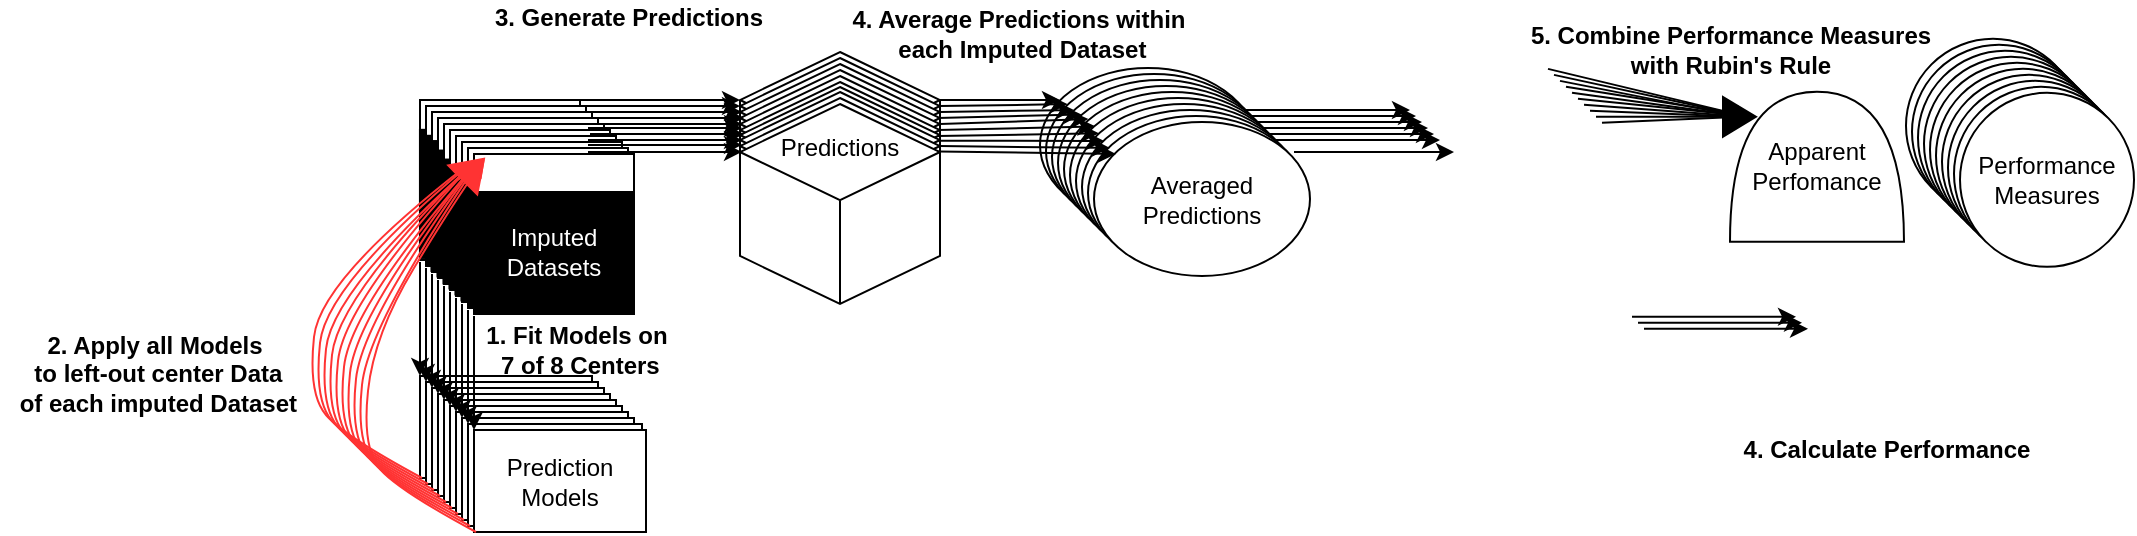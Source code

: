 <mxfile version="15.5.8" type="github">
  <diagram id="qTMZLpoKYqZFFdBukqcE" name="Page-1">
    <mxGraphModel dx="1426" dy="769" grid="1" gridSize="1" guides="1" tooltips="1" connect="1" arrows="1" fold="1" page="1" pageScale="1" pageWidth="827" pageHeight="1169" math="0" shadow="0">
      <root>
        <mxCell id="0" />
        <mxCell id="1" parent="0" />
        <mxCell id="gojqi_-S6UOqzGE8VvXa-165" value="" style="ellipse;whiteSpace=wrap;html=1;" vertex="1" parent="1">
          <mxGeometry x="583" y="95" width="108" height="77" as="geometry" />
        </mxCell>
        <mxCell id="gojqi_-S6UOqzGE8VvXa-166" value="" style="ellipse;whiteSpace=wrap;html=1;" vertex="1" parent="1">
          <mxGeometry x="586" y="98" width="108" height="77" as="geometry" />
        </mxCell>
        <mxCell id="gojqi_-S6UOqzGE8VvXa-167" value="" style="ellipse;whiteSpace=wrap;html=1;" vertex="1" parent="1">
          <mxGeometry x="589" y="101" width="108" height="77" as="geometry" />
        </mxCell>
        <mxCell id="gojqi_-S6UOqzGE8VvXa-168" value="" style="ellipse;whiteSpace=wrap;html=1;" vertex="1" parent="1">
          <mxGeometry x="592" y="104" width="108" height="77" as="geometry" />
        </mxCell>
        <mxCell id="gojqi_-S6UOqzGE8VvXa-169" value="" style="ellipse;whiteSpace=wrap;html=1;" vertex="1" parent="1">
          <mxGeometry x="595" y="107" width="108" height="77" as="geometry" />
        </mxCell>
        <mxCell id="gojqi_-S6UOqzGE8VvXa-170" value="" style="ellipse;whiteSpace=wrap;html=1;" vertex="1" parent="1">
          <mxGeometry x="598" y="110" width="108" height="77" as="geometry" />
        </mxCell>
        <mxCell id="gojqi_-S6UOqzGE8VvXa-171" value="" style="ellipse;whiteSpace=wrap;html=1;" vertex="1" parent="1">
          <mxGeometry x="601" y="113" width="108" height="77" as="geometry" />
        </mxCell>
        <mxCell id="gojqi_-S6UOqzGE8VvXa-172" value="" style="ellipse;whiteSpace=wrap;html=1;" vertex="1" parent="1">
          <mxGeometry x="604" y="116" width="108" height="77" as="geometry" />
        </mxCell>
        <mxCell id="gojqi_-S6UOqzGE8VvXa-173" value="" style="ellipse;whiteSpace=wrap;html=1;" vertex="1" parent="1">
          <mxGeometry x="607" y="119" width="108" height="77" as="geometry" />
        </mxCell>
        <mxCell id="gojqi_-S6UOqzGE8VvXa-176" value="Averaged&lt;br&gt;Predictions" style="ellipse;whiteSpace=wrap;html=1;" vertex="1" parent="1">
          <mxGeometry x="610" y="122" width="108" height="77" as="geometry" />
        </mxCell>
        <mxCell id="gojqi_-S6UOqzGE8VvXa-180" value="" style="endArrow=classic;html=1;rounded=0;" edge="1" parent="1">
          <mxGeometry width="50" height="50" relative="1" as="geometry">
            <mxPoint x="686" y="116" as="sourcePoint" />
            <mxPoint x="768" y="116" as="targetPoint" />
          </mxGeometry>
        </mxCell>
        <mxCell id="gojqi_-S6UOqzGE8VvXa-181" value="" style="endArrow=classic;html=1;rounded=0;" edge="1" parent="1">
          <mxGeometry width="50" height="50" relative="1" as="geometry">
            <mxPoint x="689" y="119" as="sourcePoint" />
            <mxPoint x="771" y="119" as="targetPoint" />
          </mxGeometry>
        </mxCell>
        <mxCell id="gojqi_-S6UOqzGE8VvXa-182" value="" style="endArrow=classic;html=1;rounded=0;" edge="1" parent="1">
          <mxGeometry width="50" height="50" relative="1" as="geometry">
            <mxPoint x="692" y="122" as="sourcePoint" />
            <mxPoint x="774" y="122" as="targetPoint" />
          </mxGeometry>
        </mxCell>
        <mxCell id="gojqi_-S6UOqzGE8VvXa-183" value="" style="endArrow=classic;html=1;rounded=0;" edge="1" parent="1">
          <mxGeometry width="50" height="50" relative="1" as="geometry">
            <mxPoint x="695" y="125" as="sourcePoint" />
            <mxPoint x="777" y="125" as="targetPoint" />
          </mxGeometry>
        </mxCell>
        <mxCell id="gojqi_-S6UOqzGE8VvXa-184" value="" style="endArrow=classic;html=1;rounded=0;" edge="1" parent="1">
          <mxGeometry width="50" height="50" relative="1" as="geometry">
            <mxPoint x="698" y="128" as="sourcePoint" />
            <mxPoint x="780" y="128" as="targetPoint" />
          </mxGeometry>
        </mxCell>
        <mxCell id="gojqi_-S6UOqzGE8VvXa-185" value="" style="endArrow=classic;html=1;rounded=0;" edge="1" parent="1">
          <mxGeometry width="50" height="50" relative="1" as="geometry">
            <mxPoint x="701" y="131" as="sourcePoint" />
            <mxPoint x="783" y="131" as="targetPoint" />
          </mxGeometry>
        </mxCell>
        <mxCell id="gojqi_-S6UOqzGE8VvXa-186" value="" style="endArrow=classic;html=1;rounded=0;" edge="1" parent="1">
          <mxGeometry width="50" height="50" relative="1" as="geometry">
            <mxPoint x="710" y="137" as="sourcePoint" />
            <mxPoint x="790" y="137" as="targetPoint" />
          </mxGeometry>
        </mxCell>
        <mxCell id="gojqi_-S6UOqzGE8VvXa-133" value="" style="whiteSpace=wrap;html=1;shape=mxgraph.basic.isocube;isoAngle=15;fontColor=#FFFFFF;strokeColor=#000000;fillColor=default;" vertex="1" parent="1">
          <mxGeometry x="433" y="87" width="100" height="100" as="geometry" />
        </mxCell>
        <mxCell id="gojqi_-S6UOqzGE8VvXa-142" value="" style="whiteSpace=wrap;html=1;shape=mxgraph.basic.isocube;isoAngle=15;fontColor=#FFFFFF;strokeColor=#000000;fillColor=default;" vertex="1" parent="1">
          <mxGeometry x="433" y="90" width="100" height="100" as="geometry" />
        </mxCell>
        <mxCell id="gojqi_-S6UOqzGE8VvXa-144" value="" style="whiteSpace=wrap;html=1;shape=mxgraph.basic.isocube;isoAngle=15;fontColor=#FFFFFF;strokeColor=#000000;fillColor=default;" vertex="1" parent="1">
          <mxGeometry x="433" y="93" width="100" height="100" as="geometry" />
        </mxCell>
        <mxCell id="gojqi_-S6UOqzGE8VvXa-145" value="" style="whiteSpace=wrap;html=1;shape=mxgraph.basic.isocube;isoAngle=15;fontColor=#FFFFFF;strokeColor=#000000;fillColor=default;" vertex="1" parent="1">
          <mxGeometry x="433" y="96" width="100" height="100" as="geometry" />
        </mxCell>
        <mxCell id="gojqi_-S6UOqzGE8VvXa-146" value="" style="whiteSpace=wrap;html=1;shape=mxgraph.basic.isocube;isoAngle=15;fontColor=#FFFFFF;strokeColor=#000000;fillColor=default;" vertex="1" parent="1">
          <mxGeometry x="433" y="99" width="100" height="100" as="geometry" />
        </mxCell>
        <mxCell id="gojqi_-S6UOqzGE8VvXa-147" value="" style="whiteSpace=wrap;html=1;shape=mxgraph.basic.isocube;isoAngle=15;fontColor=#FFFFFF;strokeColor=#000000;fillColor=default;" vertex="1" parent="1">
          <mxGeometry x="433" y="102" width="100" height="100" as="geometry" />
        </mxCell>
        <mxCell id="gojqi_-S6UOqzGE8VvXa-148" value="" style="whiteSpace=wrap;html=1;shape=mxgraph.basic.isocube;isoAngle=15;fontColor=#FFFFFF;strokeColor=#000000;fillColor=default;" vertex="1" parent="1">
          <mxGeometry x="433" y="104.5" width="100" height="100" as="geometry" />
        </mxCell>
        <mxCell id="gojqi_-S6UOqzGE8VvXa-149" value="" style="whiteSpace=wrap;html=1;shape=mxgraph.basic.isocube;isoAngle=15;fontColor=#FFFFFF;strokeColor=#000000;fillColor=default;" vertex="1" parent="1">
          <mxGeometry x="433" y="107" width="100" height="100" as="geometry" />
        </mxCell>
        <mxCell id="gojqi_-S6UOqzGE8VvXa-150" value="" style="whiteSpace=wrap;html=1;shape=mxgraph.basic.isocube;isoAngle=15;fontColor=#FFFFFF;strokeColor=#000000;fillColor=default;" vertex="1" parent="1">
          <mxGeometry x="433" y="110" width="100" height="100" as="geometry" />
        </mxCell>
        <mxCell id="gojqi_-S6UOqzGE8VvXa-151" value="&lt;font color=&quot;#000000&quot;&gt;Predictions&lt;br&gt;&lt;br&gt;&lt;br&gt;&lt;br&gt;&lt;br&gt;&lt;/font&gt;" style="whiteSpace=wrap;html=1;shape=mxgraph.basic.isocube;isoAngle=15;fontColor=#FFFFFF;strokeColor=#000000;fillColor=default;" vertex="1" parent="1">
          <mxGeometry x="433" y="113" width="100" height="100" as="geometry" />
        </mxCell>
        <mxCell id="gojqi_-S6UOqzGE8VvXa-1" value="" style="ellipse;whiteSpace=wrap;html=1;aspect=fixed;" vertex="1" parent="1">
          <mxGeometry x="1016" y="80.43" width="87" height="87" as="geometry" />
        </mxCell>
        <mxCell id="gojqi_-S6UOqzGE8VvXa-2" value="" style="ellipse;whiteSpace=wrap;html=1;aspect=fixed;" vertex="1" parent="1">
          <mxGeometry x="1019" y="83.43" width="87" height="87" as="geometry" />
        </mxCell>
        <mxCell id="gojqi_-S6UOqzGE8VvXa-3" value="" style="ellipse;whiteSpace=wrap;html=1;aspect=fixed;" vertex="1" parent="1">
          <mxGeometry x="1022" y="86.43" width="87" height="87" as="geometry" />
        </mxCell>
        <mxCell id="gojqi_-S6UOqzGE8VvXa-4" value="" style="ellipse;whiteSpace=wrap;html=1;aspect=fixed;" vertex="1" parent="1">
          <mxGeometry x="1025" y="89.43" width="87" height="87" as="geometry" />
        </mxCell>
        <mxCell id="gojqi_-S6UOqzGE8VvXa-5" value="" style="ellipse;whiteSpace=wrap;html=1;aspect=fixed;" vertex="1" parent="1">
          <mxGeometry x="1028" y="92.43" width="87" height="87" as="geometry" />
        </mxCell>
        <mxCell id="gojqi_-S6UOqzGE8VvXa-6" value="" style="ellipse;whiteSpace=wrap;html=1;aspect=fixed;" vertex="1" parent="1">
          <mxGeometry x="1031" y="95.43" width="87" height="87" as="geometry" />
        </mxCell>
        <mxCell id="gojqi_-S6UOqzGE8VvXa-7" value="" style="ellipse;whiteSpace=wrap;html=1;aspect=fixed;" vertex="1" parent="1">
          <mxGeometry x="1034" y="98.43" width="87" height="87" as="geometry" />
        </mxCell>
        <mxCell id="gojqi_-S6UOqzGE8VvXa-8" value="" style="ellipse;whiteSpace=wrap;html=1;aspect=fixed;" vertex="1" parent="1">
          <mxGeometry x="1037" y="101.43" width="87" height="87" as="geometry" />
        </mxCell>
        <mxCell id="gojqi_-S6UOqzGE8VvXa-9" value="" style="ellipse;whiteSpace=wrap;html=1;aspect=fixed;" vertex="1" parent="1">
          <mxGeometry x="1040" y="104.43" width="87" height="87" as="geometry" />
        </mxCell>
        <mxCell id="gojqi_-S6UOqzGE8VvXa-10" value="Performance&lt;br&gt;Measures" style="ellipse;whiteSpace=wrap;html=1;aspect=fixed;" vertex="1" parent="1">
          <mxGeometry x="1043" y="107.43" width="87" height="87" as="geometry" />
        </mxCell>
        <mxCell id="gojqi_-S6UOqzGE8VvXa-11" value="Imputed&amp;nbsp;&lt;br&gt;Datasets" style="whiteSpace=wrap;html=1;aspect=fixed;" vertex="1" parent="1">
          <mxGeometry x="273" y="111" width="80" height="80" as="geometry" />
        </mxCell>
        <mxCell id="gojqi_-S6UOqzGE8VvXa-13" value="" style="rounded=0;whiteSpace=wrap;html=1;" vertex="1" parent="1">
          <mxGeometry x="273" y="249" width="86" height="51" as="geometry" />
        </mxCell>
        <mxCell id="gojqi_-S6UOqzGE8VvXa-14" value="" style="rounded=0;whiteSpace=wrap;html=1;" vertex="1" parent="1">
          <mxGeometry x="276" y="252" width="86" height="51" as="geometry" />
        </mxCell>
        <mxCell id="gojqi_-S6UOqzGE8VvXa-15" value="" style="rounded=0;whiteSpace=wrap;html=1;" vertex="1" parent="1">
          <mxGeometry x="279" y="255" width="86" height="51" as="geometry" />
        </mxCell>
        <mxCell id="gojqi_-S6UOqzGE8VvXa-16" value="" style="rounded=0;whiteSpace=wrap;html=1;" vertex="1" parent="1">
          <mxGeometry x="282" y="258" width="86" height="51" as="geometry" />
        </mxCell>
        <mxCell id="gojqi_-S6UOqzGE8VvXa-17" value="" style="rounded=0;whiteSpace=wrap;html=1;" vertex="1" parent="1">
          <mxGeometry x="285" y="261" width="86" height="51" as="geometry" />
        </mxCell>
        <mxCell id="gojqi_-S6UOqzGE8VvXa-18" value="" style="rounded=0;whiteSpace=wrap;html=1;" vertex="1" parent="1">
          <mxGeometry x="288" y="264" width="86" height="51" as="geometry" />
        </mxCell>
        <mxCell id="gojqi_-S6UOqzGE8VvXa-19" value="" style="rounded=0;whiteSpace=wrap;html=1;" vertex="1" parent="1">
          <mxGeometry x="291" y="267" width="86" height="51" as="geometry" />
        </mxCell>
        <mxCell id="gojqi_-S6UOqzGE8VvXa-20" value="" style="rounded=0;whiteSpace=wrap;html=1;" vertex="1" parent="1">
          <mxGeometry x="294" y="270" width="86" height="51" as="geometry" />
        </mxCell>
        <mxCell id="gojqi_-S6UOqzGE8VvXa-21" value="" style="rounded=0;whiteSpace=wrap;html=1;" vertex="1" parent="1">
          <mxGeometry x="297" y="273" width="87" height="51" as="geometry" />
        </mxCell>
        <mxCell id="gojqi_-S6UOqzGE8VvXa-22" value="Prediction Models" style="rounded=0;whiteSpace=wrap;html=1;" vertex="1" parent="1">
          <mxGeometry x="300" y="276" width="86" height="51" as="geometry" />
        </mxCell>
        <mxCell id="gojqi_-S6UOqzGE8VvXa-23" value="Imputed&amp;nbsp;&lt;br&gt;Datasets" style="whiteSpace=wrap;html=1;aspect=fixed;" vertex="1" parent="1">
          <mxGeometry x="276" y="114" width="80" height="80" as="geometry" />
        </mxCell>
        <mxCell id="gojqi_-S6UOqzGE8VvXa-24" value="Imputed&amp;nbsp;&lt;br&gt;Datasets" style="whiteSpace=wrap;html=1;aspect=fixed;" vertex="1" parent="1">
          <mxGeometry x="279" y="117" width="80" height="80" as="geometry" />
        </mxCell>
        <mxCell id="gojqi_-S6UOqzGE8VvXa-25" value="Imputed&amp;nbsp;&lt;br&gt;Datasets" style="whiteSpace=wrap;html=1;aspect=fixed;" vertex="1" parent="1">
          <mxGeometry x="282" y="120" width="80" height="80" as="geometry" />
        </mxCell>
        <mxCell id="gojqi_-S6UOqzGE8VvXa-26" value="Imputed&amp;nbsp;&lt;br&gt;Datasets" style="whiteSpace=wrap;html=1;aspect=fixed;" vertex="1" parent="1">
          <mxGeometry x="285" y="123" width="80" height="80" as="geometry" />
        </mxCell>
        <mxCell id="gojqi_-S6UOqzGE8VvXa-27" value="Imputed&amp;nbsp;&lt;br&gt;Datasets" style="whiteSpace=wrap;html=1;aspect=fixed;" vertex="1" parent="1">
          <mxGeometry x="288" y="126" width="80" height="80" as="geometry" />
        </mxCell>
        <mxCell id="gojqi_-S6UOqzGE8VvXa-28" value="Imputed&amp;nbsp;&lt;br&gt;Datasets" style="whiteSpace=wrap;html=1;aspect=fixed;" vertex="1" parent="1">
          <mxGeometry x="291" y="129" width="80" height="80" as="geometry" />
        </mxCell>
        <mxCell id="gojqi_-S6UOqzGE8VvXa-29" value="Imputed&amp;nbsp;&lt;br&gt;Datasets" style="whiteSpace=wrap;html=1;aspect=fixed;" vertex="1" parent="1">
          <mxGeometry x="294" y="132" width="80" height="80" as="geometry" />
        </mxCell>
        <mxCell id="gojqi_-S6UOqzGE8VvXa-30" value="Imputed&amp;nbsp;&lt;br&gt;Datasets" style="whiteSpace=wrap;html=1;aspect=fixed;" vertex="1" parent="1">
          <mxGeometry x="297" y="135" width="80" height="80" as="geometry" />
        </mxCell>
        <mxCell id="gojqi_-S6UOqzGE8VvXa-31" value="&lt;font color=&quot;#ffffff&quot;&gt;Imputed&amp;nbsp;&lt;br&gt;Datasets&lt;/font&gt;" style="whiteSpace=wrap;html=1;aspect=fixed;" vertex="1" parent="1">
          <mxGeometry x="300" y="138" width="80" height="80" as="geometry" />
        </mxCell>
        <mxCell id="gojqi_-S6UOqzGE8VvXa-49" value="" style="endArrow=classic;html=1;rounded=0;entryX=0;entryY=0;entryDx=0;entryDy=0;" edge="1" parent="1">
          <mxGeometry width="50" height="50" relative="1" as="geometry">
            <mxPoint x="297" y="216" as="sourcePoint" />
            <mxPoint x="297" y="273" as="targetPoint" />
            <Array as="points" />
          </mxGeometry>
        </mxCell>
        <mxCell id="gojqi_-S6UOqzGE8VvXa-50" value="" style="endArrow=classic;html=1;rounded=0;entryX=0;entryY=0;entryDx=0;entryDy=0;" edge="1" parent="1">
          <mxGeometry width="50" height="50" relative="1" as="geometry">
            <mxPoint x="300" y="219" as="sourcePoint" />
            <mxPoint x="300" y="276" as="targetPoint" />
            <Array as="points" />
          </mxGeometry>
        </mxCell>
        <mxCell id="gojqi_-S6UOqzGE8VvXa-51" value="2. Apply all Models&lt;br&gt;&amp;nbsp;to left-out center Data&lt;br&gt;&amp;nbsp;of each imputed Dataset" style="text;html=1;align=center;verticalAlign=middle;resizable=0;points=[];autosize=1;strokeColor=none;fillColor=none;fontStyle=1" vertex="1" parent="1">
          <mxGeometry x="63" y="224" width="153" height="47" as="geometry" />
        </mxCell>
        <mxCell id="gojqi_-S6UOqzGE8VvXa-53" value="1. Fit Models on&lt;br&gt;&amp;nbsp;7 of 8 Centers" style="text;html=1;align=center;verticalAlign=middle;resizable=0;points=[];autosize=1;strokeColor=none;fillColor=none;fontStyle=1" vertex="1" parent="1">
          <mxGeometry x="300" y="219" width="102" height="33" as="geometry" />
        </mxCell>
        <mxCell id="gojqi_-S6UOqzGE8VvXa-54" value="3. Generate Predictions" style="text;html=1;align=center;verticalAlign=middle;resizable=0;points=[];autosize=1;strokeColor=none;fillColor=none;fontStyle=1" vertex="1" parent="1">
          <mxGeometry x="305" y="61" width="144" height="18" as="geometry" />
        </mxCell>
        <mxCell id="gojqi_-S6UOqzGE8VvXa-74" value="" style="endArrow=classic;html=1;rounded=0;" edge="1" parent="1">
          <mxGeometry width="50" height="50" relative="1" as="geometry">
            <mxPoint x="533" y="111" as="sourcePoint" />
            <mxPoint x="593" y="111" as="targetPoint" />
          </mxGeometry>
        </mxCell>
        <mxCell id="gojqi_-S6UOqzGE8VvXa-75" value="" style="endArrow=classic;html=1;rounded=0;entryX=0.101;entryY=0.196;entryDx=0;entryDy=0;entryPerimeter=0;" edge="1" parent="1" target="gojqi_-S6UOqzGE8VvXa-166">
          <mxGeometry width="50" height="50" relative="1" as="geometry">
            <mxPoint x="533" y="114" as="sourcePoint" />
            <mxPoint x="596" y="113" as="targetPoint" />
          </mxGeometry>
        </mxCell>
        <mxCell id="gojqi_-S6UOqzGE8VvXa-76" value="" style="endArrow=classic;html=1;rounded=0;exitX=0;exitY=0;exitDx=100;exitDy=24.008;exitPerimeter=0;" edge="1" parent="1" source="gojqi_-S6UOqzGE8VvXa-144">
          <mxGeometry width="50" height="50" relative="1" as="geometry">
            <mxPoint x="533" y="116" as="sourcePoint" />
            <mxPoint x="600" y="116" as="targetPoint" />
          </mxGeometry>
        </mxCell>
        <mxCell id="gojqi_-S6UOqzGE8VvXa-77" value="" style="endArrow=classic;html=1;rounded=0;entryX=0.109;entryY=0.185;entryDx=0;entryDy=0;entryPerimeter=0;" edge="1" parent="1" target="gojqi_-S6UOqzGE8VvXa-168">
          <mxGeometry width="50" height="50" relative="1" as="geometry">
            <mxPoint x="532" y="120" as="sourcePoint" />
            <mxPoint x="614" y="120" as="targetPoint" />
          </mxGeometry>
        </mxCell>
        <mxCell id="gojqi_-S6UOqzGE8VvXa-78" value="" style="endArrow=classic;html=1;rounded=0;entryX=0.113;entryY=0.176;entryDx=0;entryDy=0;entryPerimeter=0;" edge="1" parent="1" target="gojqi_-S6UOqzGE8VvXa-169">
          <mxGeometry width="50" height="50" relative="1" as="geometry">
            <mxPoint x="533" y="123" as="sourcePoint" />
            <mxPoint x="615" y="123" as="targetPoint" />
          </mxGeometry>
        </mxCell>
        <mxCell id="gojqi_-S6UOqzGE8VvXa-79" value="" style="endArrow=classic;html=1;rounded=0;entryX=0.117;entryY=0.184;entryDx=0;entryDy=0;entryPerimeter=0;" edge="1" parent="1" target="gojqi_-S6UOqzGE8VvXa-170">
          <mxGeometry width="50" height="50" relative="1" as="geometry">
            <mxPoint x="532" y="126" as="sourcePoint" />
            <mxPoint x="614" y="126" as="targetPoint" />
          </mxGeometry>
        </mxCell>
        <mxCell id="gojqi_-S6UOqzGE8VvXa-80" value="" style="endArrow=classic;html=1;rounded=0;entryX=0.106;entryY=0.19;entryDx=0;entryDy=0;entryPerimeter=0;" edge="1" parent="1" target="gojqi_-S6UOqzGE8VvXa-171">
          <mxGeometry width="50" height="50" relative="1" as="geometry">
            <mxPoint x="532" y="129" as="sourcePoint" />
            <mxPoint x="614" y="129" as="targetPoint" />
          </mxGeometry>
        </mxCell>
        <mxCell id="gojqi_-S6UOqzGE8VvXa-81" value="" style="endArrow=classic;html=1;rounded=0;exitX=0.992;exitY=0.244;exitDx=0;exitDy=0;exitPerimeter=0;entryX=0.103;entryY=0.201;entryDx=0;entryDy=0;entryPerimeter=0;" edge="1" parent="1" source="gojqi_-S6UOqzGE8VvXa-149" target="gojqi_-S6UOqzGE8VvXa-172">
          <mxGeometry width="50" height="50" relative="1" as="geometry">
            <mxPoint x="535" y="132" as="sourcePoint" />
            <mxPoint x="617" y="132" as="targetPoint" />
          </mxGeometry>
        </mxCell>
        <mxCell id="gojqi_-S6UOqzGE8VvXa-82" value="" style="endArrow=classic;html=1;rounded=0;exitX=0;exitY=0;exitDx=100;exitDy=24.008;exitPerimeter=0;" edge="1" parent="1" source="gojqi_-S6UOqzGE8VvXa-150" target="gojqi_-S6UOqzGE8VvXa-173">
          <mxGeometry width="50" height="50" relative="1" as="geometry">
            <mxPoint x="538" y="135" as="sourcePoint" />
            <mxPoint x="620" y="135" as="targetPoint" />
            <Array as="points">
              <mxPoint x="618" y="135" />
            </Array>
          </mxGeometry>
        </mxCell>
        <mxCell id="gojqi_-S6UOqzGE8VvXa-83" value="" style="endArrow=classic;html=1;rounded=0;exitX=0.993;exitY=0.237;exitDx=0;exitDy=0;exitPerimeter=0;" edge="1" parent="1" source="gojqi_-S6UOqzGE8VvXa-151">
          <mxGeometry width="50" height="50" relative="1" as="geometry">
            <mxPoint x="541" y="138" as="sourcePoint" />
            <mxPoint x="621" y="138" as="targetPoint" />
          </mxGeometry>
        </mxCell>
        <mxCell id="gojqi_-S6UOqzGE8VvXa-84" value="4. Average Predictions within&lt;br&gt;&amp;nbsp;each Imputed Dataset" style="text;html=1;align=center;verticalAlign=middle;resizable=0;points=[];autosize=1;strokeColor=none;fillColor=none;fontStyle=1" vertex="1" parent="1">
          <mxGeometry x="483" y="61" width="178" height="33" as="geometry" />
        </mxCell>
        <mxCell id="gojqi_-S6UOqzGE8VvXa-85" value="" style="endArrow=classic;html=1;rounded=0;" edge="1" parent="1">
          <mxGeometry width="50" height="50" relative="1" as="geometry">
            <mxPoint x="837" y="95.43" as="sourcePoint" />
            <mxPoint x="937" y="119.43" as="targetPoint" />
          </mxGeometry>
        </mxCell>
        <mxCell id="gojqi_-S6UOqzGE8VvXa-86" value="" style="endArrow=classic;html=1;rounded=0;" edge="1" parent="1">
          <mxGeometry width="50" height="50" relative="1" as="geometry">
            <mxPoint x="840" y="98.43" as="sourcePoint" />
            <mxPoint x="937" y="119.43" as="targetPoint" />
          </mxGeometry>
        </mxCell>
        <mxCell id="gojqi_-S6UOqzGE8VvXa-87" value="" style="endArrow=classic;html=1;rounded=0;" edge="1" parent="1">
          <mxGeometry width="50" height="50" relative="1" as="geometry">
            <mxPoint x="843" y="101.43" as="sourcePoint" />
            <mxPoint x="934" y="119.43" as="targetPoint" />
          </mxGeometry>
        </mxCell>
        <mxCell id="gojqi_-S6UOqzGE8VvXa-88" value="" style="endArrow=classic;html=1;rounded=0;" edge="1" parent="1">
          <mxGeometry width="50" height="50" relative="1" as="geometry">
            <mxPoint x="846" y="104.43" as="sourcePoint" />
            <mxPoint x="940" y="119.43" as="targetPoint" />
          </mxGeometry>
        </mxCell>
        <mxCell id="gojqi_-S6UOqzGE8VvXa-89" value="" style="endArrow=classic;html=1;rounded=0;" edge="1" parent="1">
          <mxGeometry width="50" height="50" relative="1" as="geometry">
            <mxPoint x="849.0" y="107.43" as="sourcePoint" />
            <mxPoint x="937" y="119.43" as="targetPoint" />
          </mxGeometry>
        </mxCell>
        <mxCell id="gojqi_-S6UOqzGE8VvXa-90" value="" style="endArrow=classic;html=1;rounded=0;" edge="1" parent="1">
          <mxGeometry width="50" height="50" relative="1" as="geometry">
            <mxPoint x="852" y="110.43" as="sourcePoint" />
            <mxPoint x="940" y="119.43" as="targetPoint" />
          </mxGeometry>
        </mxCell>
        <mxCell id="gojqi_-S6UOqzGE8VvXa-91" value="" style="endArrow=classic;html=1;rounded=0;" edge="1" parent="1">
          <mxGeometry width="50" height="50" relative="1" as="geometry">
            <mxPoint x="855" y="113.43" as="sourcePoint" />
            <mxPoint x="937" y="119.43" as="targetPoint" />
          </mxGeometry>
        </mxCell>
        <mxCell id="gojqi_-S6UOqzGE8VvXa-92" value="" style="endArrow=classic;html=1;rounded=0;" edge="1" parent="1">
          <mxGeometry width="50" height="50" relative="1" as="geometry">
            <mxPoint x="858" y="116.43" as="sourcePoint" />
            <mxPoint x="937" y="119.43" as="targetPoint" />
          </mxGeometry>
        </mxCell>
        <mxCell id="gojqi_-S6UOqzGE8VvXa-93" value="" style="endArrow=classic;html=1;rounded=0;" edge="1" parent="1">
          <mxGeometry width="50" height="50" relative="1" as="geometry">
            <mxPoint x="861" y="119.43" as="sourcePoint" />
            <mxPoint x="940" y="119.43" as="targetPoint" />
          </mxGeometry>
        </mxCell>
        <mxCell id="gojqi_-S6UOqzGE8VvXa-94" value="" style="endArrow=classic;html=1;rounded=0;startArrow=none;" edge="1" parent="1" source="gojqi_-S6UOqzGE8VvXa-95">
          <mxGeometry width="50" height="50" relative="1" as="geometry">
            <mxPoint x="864.0" y="122.43" as="sourcePoint" />
            <mxPoint x="940" y="119.43" as="targetPoint" />
          </mxGeometry>
        </mxCell>
        <mxCell id="gojqi_-S6UOqzGE8VvXa-95" value="" style="verticalLabelPosition=bottom;verticalAlign=top;html=1;strokeWidth=2;shape=mxgraph.arrows2.arrow;dy=0.6;dx=40;notch=0;strokeColor=#000000;fillColor=#000000;" vertex="1" parent="1">
          <mxGeometry x="925" y="110.43" width="15" height="18" as="geometry" />
        </mxCell>
        <mxCell id="gojqi_-S6UOqzGE8VvXa-96" value="" style="endArrow=none;html=1;rounded=0;" edge="1" parent="1" target="gojqi_-S6UOqzGE8VvXa-95">
          <mxGeometry width="50" height="50" relative="1" as="geometry">
            <mxPoint x="864.0" y="122.43" as="sourcePoint" />
            <mxPoint x="940" y="119.43" as="targetPoint" />
          </mxGeometry>
        </mxCell>
        <mxCell id="gojqi_-S6UOqzGE8VvXa-97" value="5. Combine Performance Measures &lt;br&gt;with Rubin&#39;s Rule" style="text;html=1;align=center;verticalAlign=middle;resizable=0;points=[];autosize=1;strokeColor=none;fillColor=none;fontStyle=1" vertex="1" parent="1">
          <mxGeometry x="823" y="69.43" width="210" height="33" as="geometry" />
        </mxCell>
        <mxCell id="gojqi_-S6UOqzGE8VvXa-98" value="Apparent Perfomance" style="shape=or;whiteSpace=wrap;html=1;strokeColor=#000000;fillColor=#FFFFFF;gradientColor=none;rotation=0;direction=south;flipV=1;" vertex="1" parent="1">
          <mxGeometry x="928" y="106.93" width="87" height="75" as="geometry" />
        </mxCell>
        <mxCell id="gojqi_-S6UOqzGE8VvXa-114" value="Imputed Datasets" style="shape=ext;double=1;rounded=0;whiteSpace=wrap;html=1;fontColor=#FFFFFF;fillColor=#000000;" vertex="1" parent="1">
          <mxGeometry x="300" y="157" width="80" height="60" as="geometry" />
        </mxCell>
        <mxCell id="gojqi_-S6UOqzGE8VvXa-115" value="" style="shape=ext;double=1;rounded=0;whiteSpace=wrap;html=1;fontColor=#FFFFFF;fillColor=#000000;rotation=90;" vertex="1" parent="1">
          <mxGeometry x="267.75" y="182.25" width="61.45" height="2.5" as="geometry" />
        </mxCell>
        <mxCell id="gojqi_-S6UOqzGE8VvXa-122" value="" style="shape=ext;double=1;rounded=0;whiteSpace=wrap;html=1;fontColor=#FFFFFF;fillColor=#000000;rotation=90;" vertex="1" parent="1">
          <mxGeometry x="264.5" y="179.5" width="60.95" height="2.5" as="geometry" />
        </mxCell>
        <mxCell id="gojqi_-S6UOqzGE8VvXa-123" value="" style="shape=ext;double=1;rounded=0;whiteSpace=wrap;html=1;fontColor=#FFFFFF;fillColor=#000000;rotation=90;" vertex="1" parent="1">
          <mxGeometry x="261.5" y="176.5" width="60.95" height="2.5" as="geometry" />
        </mxCell>
        <mxCell id="gojqi_-S6UOqzGE8VvXa-124" value="" style="shape=ext;double=1;rounded=0;whiteSpace=wrap;html=1;fontColor=#FFFFFF;fillColor=#000000;rotation=90;" vertex="1" parent="1">
          <mxGeometry x="258.5" y="173.5" width="60.95" height="2.5" as="geometry" />
        </mxCell>
        <mxCell id="gojqi_-S6UOqzGE8VvXa-125" value="" style="shape=ext;double=1;rounded=0;whiteSpace=wrap;html=1;fontColor=#FFFFFF;fillColor=#000000;rotation=90;" vertex="1" parent="1">
          <mxGeometry x="255" y="170.5" width="61.95" height="2.5" as="geometry" />
        </mxCell>
        <mxCell id="gojqi_-S6UOqzGE8VvXa-126" value="" style="shape=ext;double=1;rounded=0;whiteSpace=wrap;html=1;fontColor=#FFFFFF;fillColor=#000000;rotation=90;" vertex="1" parent="1">
          <mxGeometry x="251.5" y="166.5" width="62.95" height="2.5" as="geometry" />
        </mxCell>
        <mxCell id="gojqi_-S6UOqzGE8VvXa-127" value="" style="shape=ext;double=1;rounded=0;whiteSpace=wrap;html=1;fontColor=#FFFFFF;fillColor=#000000;rotation=90;" vertex="1" parent="1">
          <mxGeometry x="247.5" y="162.75" width="64.95" height="2.5" as="geometry" />
        </mxCell>
        <mxCell id="gojqi_-S6UOqzGE8VvXa-128" value="" style="shape=ext;double=1;rounded=0;whiteSpace=wrap;html=1;fontColor=#FFFFFF;fillColor=#000000;rotation=90;" vertex="1" parent="1">
          <mxGeometry x="245.31" y="160.31" width="64.58" height="1.75" as="geometry" />
        </mxCell>
        <mxCell id="gojqi_-S6UOqzGE8VvXa-129" value="" style="shape=ext;double=1;rounded=0;whiteSpace=wrap;html=1;fontColor=#FFFFFF;fillColor=#000000;rotation=90;" vertex="1" parent="1">
          <mxGeometry x="242.06" y="156.82" width="64.07" height="2.25" as="geometry" />
        </mxCell>
        <mxCell id="gojqi_-S6UOqzGE8VvXa-12" value="" style="endArrow=classic;html=1;rounded=0;entryX=0;entryY=0;entryDx=0;entryDy=0;" edge="1" parent="1" target="gojqi_-S6UOqzGE8VvXa-13">
          <mxGeometry width="50" height="50" relative="1" as="geometry">
            <mxPoint x="273" y="192" as="sourcePoint" />
            <mxPoint x="276" y="246" as="targetPoint" />
            <Array as="points" />
          </mxGeometry>
        </mxCell>
        <mxCell id="gojqi_-S6UOqzGE8VvXa-32" value="" style="curved=1;endArrow=classic;html=1;rounded=0;entryX=-0.01;entryY=0.045;entryDx=0;entryDy=0;exitX=0;exitY=1;exitDx=0;exitDy=0;entryPerimeter=0;strokeColor=#FF3333;" edge="1" parent="1" target="gojqi_-S6UOqzGE8VvXa-31">
          <mxGeometry width="50" height="50" relative="1" as="geometry">
            <mxPoint x="274" y="300" as="sourcePoint" />
            <mxPoint x="274" y="191" as="targetPoint" />
            <Array as="points">
              <mxPoint x="235" y="279" />
              <mxPoint x="217" y="258" />
              <mxPoint x="223" y="201" />
            </Array>
          </mxGeometry>
        </mxCell>
        <mxCell id="gojqi_-S6UOqzGE8VvXa-33" value="" style="curved=1;endArrow=classic;html=1;rounded=0;entryX=-0.015;entryY=0.055;entryDx=0;entryDy=0;exitX=0;exitY=1;exitDx=0;exitDy=0;entryPerimeter=0;strokeColor=#FF3333;" edge="1" parent="1" target="gojqi_-S6UOqzGE8VvXa-31">
          <mxGeometry width="50" height="50" relative="1" as="geometry">
            <mxPoint x="277" y="303" as="sourcePoint" />
            <mxPoint x="277" y="194" as="targetPoint" />
            <Array as="points">
              <mxPoint x="238" y="282" />
              <mxPoint x="220" y="261" />
              <mxPoint x="226" y="204" />
            </Array>
          </mxGeometry>
        </mxCell>
        <mxCell id="gojqi_-S6UOqzGE8VvXa-34" value="" style="curved=1;endArrow=classic;html=1;rounded=0;entryX=0.01;entryY=0.05;entryDx=0;entryDy=0;exitX=0;exitY=1;exitDx=0;exitDy=0;entryPerimeter=0;strokeColor=#FF3333;" edge="1" parent="1" target="gojqi_-S6UOqzGE8VvXa-31">
          <mxGeometry width="50" height="50" relative="1" as="geometry">
            <mxPoint x="280" y="306" as="sourcePoint" />
            <mxPoint x="280" y="197" as="targetPoint" />
            <Array as="points">
              <mxPoint x="241" y="285" />
              <mxPoint x="223" y="264" />
              <mxPoint x="229" y="207" />
            </Array>
          </mxGeometry>
        </mxCell>
        <mxCell id="gojqi_-S6UOqzGE8VvXa-35" value="" style="curved=1;endArrow=classic;html=1;rounded=0;exitX=0;exitY=1;exitDx=0;exitDy=0;strokeColor=#FF3333;" edge="1" parent="1">
          <mxGeometry width="50" height="50" relative="1" as="geometry">
            <mxPoint x="283" y="309" as="sourcePoint" />
            <mxPoint x="300" y="142" as="targetPoint" />
            <Array as="points">
              <mxPoint x="244" y="288" />
              <mxPoint x="226" y="267" />
              <mxPoint x="232" y="210" />
            </Array>
          </mxGeometry>
        </mxCell>
        <mxCell id="gojqi_-S6UOqzGE8VvXa-36" value="" style="curved=1;endArrow=classic;html=1;rounded=0;entryX=0.005;entryY=0.045;entryDx=0;entryDy=0;exitX=0;exitY=1;exitDx=0;exitDy=0;entryPerimeter=0;strokeColor=#FF3333;" edge="1" parent="1" target="gojqi_-S6UOqzGE8VvXa-31">
          <mxGeometry width="50" height="50" relative="1" as="geometry">
            <mxPoint x="286" y="312" as="sourcePoint" />
            <mxPoint x="286" y="203" as="targetPoint" />
            <Array as="points">
              <mxPoint x="247" y="291" />
              <mxPoint x="229" y="270" />
              <mxPoint x="235" y="213" />
            </Array>
          </mxGeometry>
        </mxCell>
        <mxCell id="gojqi_-S6UOqzGE8VvXa-37" value="" style="curved=1;endArrow=classic;html=1;rounded=0;entryX=-0.005;entryY=0.08;entryDx=0;entryDy=0;exitX=0;exitY=1;exitDx=0;exitDy=0;entryPerimeter=0;strokeColor=#FF3333;" edge="1" parent="1" target="gojqi_-S6UOqzGE8VvXa-31">
          <mxGeometry width="50" height="50" relative="1" as="geometry">
            <mxPoint x="289" y="315" as="sourcePoint" />
            <mxPoint x="289" y="206" as="targetPoint" />
            <Array as="points">
              <mxPoint x="250" y="294" />
              <mxPoint x="232" y="273" />
              <mxPoint x="238" y="216" />
            </Array>
          </mxGeometry>
        </mxCell>
        <mxCell id="gojqi_-S6UOqzGE8VvXa-38" value="" style="curved=1;endArrow=classic;html=1;rounded=0;entryX=0.01;entryY=0.055;entryDx=0;entryDy=0;exitX=0;exitY=1;exitDx=0;exitDy=0;entryPerimeter=0;strokeColor=#FF3333;" edge="1" parent="1" target="gojqi_-S6UOqzGE8VvXa-31">
          <mxGeometry width="50" height="50" relative="1" as="geometry">
            <mxPoint x="292" y="318" as="sourcePoint" />
            <mxPoint x="292" y="209" as="targetPoint" />
            <Array as="points">
              <mxPoint x="253" y="297" />
              <mxPoint x="235" y="276" />
              <mxPoint x="241" y="219" />
            </Array>
          </mxGeometry>
        </mxCell>
        <mxCell id="gojqi_-S6UOqzGE8VvXa-39" value="" style="curved=1;endArrow=classic;html=1;rounded=0;exitX=0;exitY=1;exitDx=0;exitDy=0;strokeColor=#FF3333;" edge="1" parent="1">
          <mxGeometry width="50" height="50" relative="1" as="geometry">
            <mxPoint x="295" y="321" as="sourcePoint" />
            <mxPoint x="300" y="144" as="targetPoint" />
            <Array as="points">
              <mxPoint x="256" y="300" />
              <mxPoint x="238" y="279" />
              <mxPoint x="244" y="222" />
            </Array>
          </mxGeometry>
        </mxCell>
        <mxCell id="gojqi_-S6UOqzGE8VvXa-42" value="" style="endArrow=classic;html=1;rounded=0;entryX=0;entryY=0;entryDx=0;entryDy=0;" edge="1" parent="1">
          <mxGeometry width="50" height="50" relative="1" as="geometry">
            <mxPoint x="276" y="195" as="sourcePoint" />
            <mxPoint x="276" y="252" as="targetPoint" />
            <Array as="points" />
          </mxGeometry>
        </mxCell>
        <mxCell id="gojqi_-S6UOqzGE8VvXa-43" value="" style="endArrow=classic;html=1;rounded=0;entryX=0;entryY=0;entryDx=0;entryDy=0;" edge="1" parent="1">
          <mxGeometry width="50" height="50" relative="1" as="geometry">
            <mxPoint x="279" y="198" as="sourcePoint" />
            <mxPoint x="279" y="255" as="targetPoint" />
            <Array as="points" />
          </mxGeometry>
        </mxCell>
        <mxCell id="gojqi_-S6UOqzGE8VvXa-44" value="" style="endArrow=classic;html=1;rounded=0;entryX=0;entryY=0;entryDx=0;entryDy=0;" edge="1" parent="1">
          <mxGeometry width="50" height="50" relative="1" as="geometry">
            <mxPoint x="282" y="201" as="sourcePoint" />
            <mxPoint x="282" y="258" as="targetPoint" />
            <Array as="points" />
          </mxGeometry>
        </mxCell>
        <mxCell id="gojqi_-S6UOqzGE8VvXa-45" value="" style="endArrow=classic;html=1;rounded=0;entryX=0;entryY=0;entryDx=0;entryDy=0;" edge="1" parent="1">
          <mxGeometry width="50" height="50" relative="1" as="geometry">
            <mxPoint x="285" y="204" as="sourcePoint" />
            <mxPoint x="285" y="261" as="targetPoint" />
            <Array as="points" />
          </mxGeometry>
        </mxCell>
        <mxCell id="gojqi_-S6UOqzGE8VvXa-46" value="" style="endArrow=classic;html=1;rounded=0;entryX=0;entryY=0;entryDx=0;entryDy=0;" edge="1" parent="1">
          <mxGeometry width="50" height="50" relative="1" as="geometry">
            <mxPoint x="288" y="207" as="sourcePoint" />
            <mxPoint x="288" y="264" as="targetPoint" />
            <Array as="points" />
          </mxGeometry>
        </mxCell>
        <mxCell id="gojqi_-S6UOqzGE8VvXa-47" value="" style="endArrow=classic;html=1;rounded=0;entryX=0;entryY=0;entryDx=0;entryDy=0;" edge="1" parent="1">
          <mxGeometry width="50" height="50" relative="1" as="geometry">
            <mxPoint x="291" y="210" as="sourcePoint" />
            <mxPoint x="291" y="267" as="targetPoint" />
            <Array as="points" />
          </mxGeometry>
        </mxCell>
        <mxCell id="gojqi_-S6UOqzGE8VvXa-48" value="" style="endArrow=classic;html=1;rounded=0;entryX=0;entryY=0;entryDx=0;entryDy=0;" edge="1" parent="1">
          <mxGeometry width="50" height="50" relative="1" as="geometry">
            <mxPoint x="294" y="213" as="sourcePoint" />
            <mxPoint x="294" y="270" as="targetPoint" />
            <Array as="points" />
          </mxGeometry>
        </mxCell>
        <mxCell id="gojqi_-S6UOqzGE8VvXa-41" value="" style="curved=1;endArrow=classic;html=1;rounded=0;entryX=1.005;entryY=0.519;entryDx=0;entryDy=0;exitX=0;exitY=1;exitDx=0;exitDy=0;strokeColor=#FF3333;entryPerimeter=0;" edge="1" parent="1" target="gojqi_-S6UOqzGE8VvXa-130">
          <mxGeometry width="50" height="50" relative="1" as="geometry">
            <mxPoint x="301" y="327" as="sourcePoint" />
            <mxPoint x="301" y="218" as="targetPoint" />
            <Array as="points">
              <mxPoint x="262" y="306" />
              <mxPoint x="244" y="285" />
              <mxPoint x="250" y="228" />
              <mxPoint x="290" y="162" />
            </Array>
          </mxGeometry>
        </mxCell>
        <mxCell id="gojqi_-S6UOqzGE8VvXa-40" value="" style="curved=1;endArrow=classic;html=1;rounded=0;strokeColor=#FF3333;startArrow=none;entryX=0.843;entryY=0.489;entryDx=0;entryDy=0;entryPerimeter=0;" edge="1" parent="1" target="gojqi_-S6UOqzGE8VvXa-130">
          <mxGeometry width="50" height="50" relative="1" as="geometry">
            <mxPoint x="292" y="151" as="sourcePoint" />
            <mxPoint x="300" y="140" as="targetPoint" />
            <Array as="points" />
          </mxGeometry>
        </mxCell>
        <mxCell id="gojqi_-S6UOqzGE8VvXa-130" value="" style="shape=singleArrow;whiteSpace=wrap;html=1;fontColor=#FFFFFF;fillColor=#FF3333;strokeColor=#FF3333;arrowWidth=0.556;arrowSize=1;rotation=-45;" vertex="1" parent="1">
          <mxGeometry x="292.18" y="135.43" width="15.03" height="20.5" as="geometry" />
        </mxCell>
        <mxCell id="gojqi_-S6UOqzGE8VvXa-131" value="" style="curved=1;endArrow=none;html=1;rounded=0;exitX=0;exitY=1;exitDx=0;exitDy=0;strokeColor=#FF3333;" edge="1" parent="1" target="gojqi_-S6UOqzGE8VvXa-130">
          <mxGeometry width="50" height="50" relative="1" as="geometry">
            <mxPoint x="298" y="324" as="sourcePoint" />
            <mxPoint x="300" y="140" as="targetPoint" />
            <Array as="points">
              <mxPoint x="259" y="303" />
              <mxPoint x="241" y="282" />
              <mxPoint x="247" y="225" />
            </Array>
          </mxGeometry>
        </mxCell>
        <mxCell id="gojqi_-S6UOqzGE8VvXa-155" value="" style="endArrow=classic;html=1;rounded=0;fontColor=#FFFFFF;strokeColor=#000000;exitX=1;exitY=0;exitDx=0;exitDy=0;" edge="1" parent="1" source="gojqi_-S6UOqzGE8VvXa-11">
          <mxGeometry width="50" height="50" relative="1" as="geometry">
            <mxPoint x="363" y="167" as="sourcePoint" />
            <mxPoint x="433" y="111" as="targetPoint" />
          </mxGeometry>
        </mxCell>
        <mxCell id="gojqi_-S6UOqzGE8VvXa-156" value="" style="endArrow=classic;html=1;rounded=0;entryX=0;entryY=0;entryDx=0;entryDy=24.008;entryPerimeter=0;exitX=1;exitY=0;exitDx=0;exitDy=0;" edge="1" parent="1" source="gojqi_-S6UOqzGE8VvXa-23" target="gojqi_-S6UOqzGE8VvXa-142">
          <mxGeometry width="50" height="50" relative="1" as="geometry">
            <mxPoint x="382" y="140" as="sourcePoint" />
            <mxPoint x="438.4" y="141.6" as="targetPoint" />
          </mxGeometry>
        </mxCell>
        <mxCell id="gojqi_-S6UOqzGE8VvXa-157" value="" style="endArrow=classic;html=1;rounded=0;entryX=0;entryY=0;entryDx=0;entryDy=24.008;entryPerimeter=0;exitX=1;exitY=0;exitDx=0;exitDy=0;" edge="1" parent="1">
          <mxGeometry width="50" height="50" relative="1" as="geometry">
            <mxPoint x="357" y="117" as="sourcePoint" />
            <mxPoint x="434" y="117.008" as="targetPoint" />
          </mxGeometry>
        </mxCell>
        <mxCell id="gojqi_-S6UOqzGE8VvXa-158" value="" style="endArrow=classic;html=1;rounded=0;entryX=0;entryY=0;entryDx=0;entryDy=24.008;entryPerimeter=0;exitX=1;exitY=0;exitDx=0;exitDy=0;" edge="1" parent="1">
          <mxGeometry width="50" height="50" relative="1" as="geometry">
            <mxPoint x="358" y="120" as="sourcePoint" />
            <mxPoint x="435" y="120.008" as="targetPoint" />
          </mxGeometry>
        </mxCell>
        <mxCell id="gojqi_-S6UOqzGE8VvXa-159" value="" style="endArrow=classic;html=1;rounded=0;entryX=0;entryY=0;entryDx=0;entryDy=24.008;entryPerimeter=0;exitX=1;exitY=0;exitDx=0;exitDy=0;" edge="1" parent="1">
          <mxGeometry width="50" height="50" relative="1" as="geometry">
            <mxPoint x="357" y="123" as="sourcePoint" />
            <mxPoint x="434" y="123.008" as="targetPoint" />
          </mxGeometry>
        </mxCell>
        <mxCell id="gojqi_-S6UOqzGE8VvXa-160" value="" style="endArrow=classic;html=1;rounded=0;entryX=0;entryY=0;entryDx=0;entryDy=24.008;entryPerimeter=0;exitX=1;exitY=0;exitDx=0;exitDy=0;" edge="1" parent="1">
          <mxGeometry width="50" height="50" relative="1" as="geometry">
            <mxPoint x="357" y="125" as="sourcePoint" />
            <mxPoint x="434" y="125.008" as="targetPoint" />
          </mxGeometry>
        </mxCell>
        <mxCell id="gojqi_-S6UOqzGE8VvXa-161" value="" style="endArrow=classic;html=1;rounded=0;entryX=0;entryY=0;entryDx=0;entryDy=24.008;entryPerimeter=0;exitX=1;exitY=0;exitDx=0;exitDy=0;" edge="1" parent="1">
          <mxGeometry width="50" height="50" relative="1" as="geometry">
            <mxPoint x="358" y="128" as="sourcePoint" />
            <mxPoint x="435" y="128.008" as="targetPoint" />
          </mxGeometry>
        </mxCell>
        <mxCell id="gojqi_-S6UOqzGE8VvXa-162" value="" style="endArrow=classic;html=1;rounded=0;entryX=0;entryY=0;entryDx=0;entryDy=24.008;entryPerimeter=0;exitX=1;exitY=0;exitDx=0;exitDy=0;" edge="1" parent="1">
          <mxGeometry width="50" height="50" relative="1" as="geometry">
            <mxPoint x="357" y="131" as="sourcePoint" />
            <mxPoint x="434" y="131.008" as="targetPoint" />
          </mxGeometry>
        </mxCell>
        <mxCell id="gojqi_-S6UOqzGE8VvXa-163" value="" style="endArrow=classic;html=1;rounded=0;entryX=0;entryY=0;entryDx=0;entryDy=24.008;entryPerimeter=0;exitX=1;exitY=0;exitDx=0;exitDy=0;" edge="1" parent="1">
          <mxGeometry width="50" height="50" relative="1" as="geometry">
            <mxPoint x="357" y="133.46" as="sourcePoint" />
            <mxPoint x="434" y="133.468" as="targetPoint" />
          </mxGeometry>
        </mxCell>
        <mxCell id="gojqi_-S6UOqzGE8VvXa-164" value="" style="endArrow=classic;html=1;rounded=0;entryX=0;entryY=0;entryDx=0;entryDy=24.008;entryPerimeter=0;exitX=1;exitY=0;exitDx=0;exitDy=0;" edge="1" parent="1">
          <mxGeometry width="50" height="50" relative="1" as="geometry">
            <mxPoint x="357" y="136.96" as="sourcePoint" />
            <mxPoint x="434" y="136.968" as="targetPoint" />
          </mxGeometry>
        </mxCell>
        <mxCell id="gojqi_-S6UOqzGE8VvXa-177" value="" style="endArrow=classic;html=1;rounded=0;" edge="1" parent="1">
          <mxGeometry width="50" height="50" relative="1" as="geometry">
            <mxPoint x="879" y="219.43" as="sourcePoint" />
            <mxPoint x="961" y="219.43" as="targetPoint" />
          </mxGeometry>
        </mxCell>
        <mxCell id="gojqi_-S6UOqzGE8VvXa-178" value="" style="endArrow=classic;html=1;rounded=0;" edge="1" parent="1">
          <mxGeometry width="50" height="50" relative="1" as="geometry">
            <mxPoint x="882" y="222.43" as="sourcePoint" />
            <mxPoint x="964" y="222.43" as="targetPoint" />
          </mxGeometry>
        </mxCell>
        <mxCell id="gojqi_-S6UOqzGE8VvXa-179" value="" style="endArrow=classic;html=1;rounded=0;" edge="1" parent="1">
          <mxGeometry width="50" height="50" relative="1" as="geometry">
            <mxPoint x="885" y="225.43" as="sourcePoint" />
            <mxPoint x="967" y="225.43" as="targetPoint" />
          </mxGeometry>
        </mxCell>
        <mxCell id="gojqi_-S6UOqzGE8VvXa-187" value="4. Calculate Performance" style="text;html=1;align=center;verticalAlign=middle;resizable=0;points=[];autosize=1;strokeColor=none;fillColor=none;fontStyle=1" vertex="1" parent="1">
          <mxGeometry x="929" y="277" width="153" height="18" as="geometry" />
        </mxCell>
      </root>
    </mxGraphModel>
  </diagram>
</mxfile>
